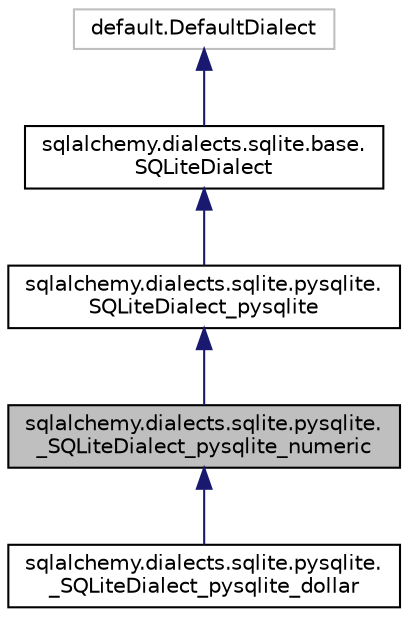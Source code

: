 digraph "sqlalchemy.dialects.sqlite.pysqlite._SQLiteDialect_pysqlite_numeric"
{
 // LATEX_PDF_SIZE
  edge [fontname="Helvetica",fontsize="10",labelfontname="Helvetica",labelfontsize="10"];
  node [fontname="Helvetica",fontsize="10",shape=record];
  Node1 [label="sqlalchemy.dialects.sqlite.pysqlite.\l_SQLiteDialect_pysqlite_numeric",height=0.2,width=0.4,color="black", fillcolor="grey75", style="filled", fontcolor="black",tooltip=" "];
  Node2 -> Node1 [dir="back",color="midnightblue",fontsize="10",style="solid",fontname="Helvetica"];
  Node2 [label="sqlalchemy.dialects.sqlite.pysqlite.\lSQLiteDialect_pysqlite",height=0.2,width=0.4,color="black", fillcolor="white", style="filled",URL="$classsqlalchemy_1_1dialects_1_1sqlite_1_1pysqlite_1_1SQLiteDialect__pysqlite.html",tooltip=" "];
  Node3 -> Node2 [dir="back",color="midnightblue",fontsize="10",style="solid",fontname="Helvetica"];
  Node3 [label="sqlalchemy.dialects.sqlite.base.\lSQLiteDialect",height=0.2,width=0.4,color="black", fillcolor="white", style="filled",URL="$classsqlalchemy_1_1dialects_1_1sqlite_1_1base_1_1SQLiteDialect.html",tooltip=" "];
  Node4 -> Node3 [dir="back",color="midnightblue",fontsize="10",style="solid",fontname="Helvetica"];
  Node4 [label="default.DefaultDialect",height=0.2,width=0.4,color="grey75", fillcolor="white", style="filled",tooltip=" "];
  Node1 -> Node5 [dir="back",color="midnightblue",fontsize="10",style="solid",fontname="Helvetica"];
  Node5 [label="sqlalchemy.dialects.sqlite.pysqlite.\l_SQLiteDialect_pysqlite_dollar",height=0.2,width=0.4,color="black", fillcolor="white", style="filled",URL="$classsqlalchemy_1_1dialects_1_1sqlite_1_1pysqlite_1_1__SQLiteDialect__pysqlite__dollar.html",tooltip=" "];
}
